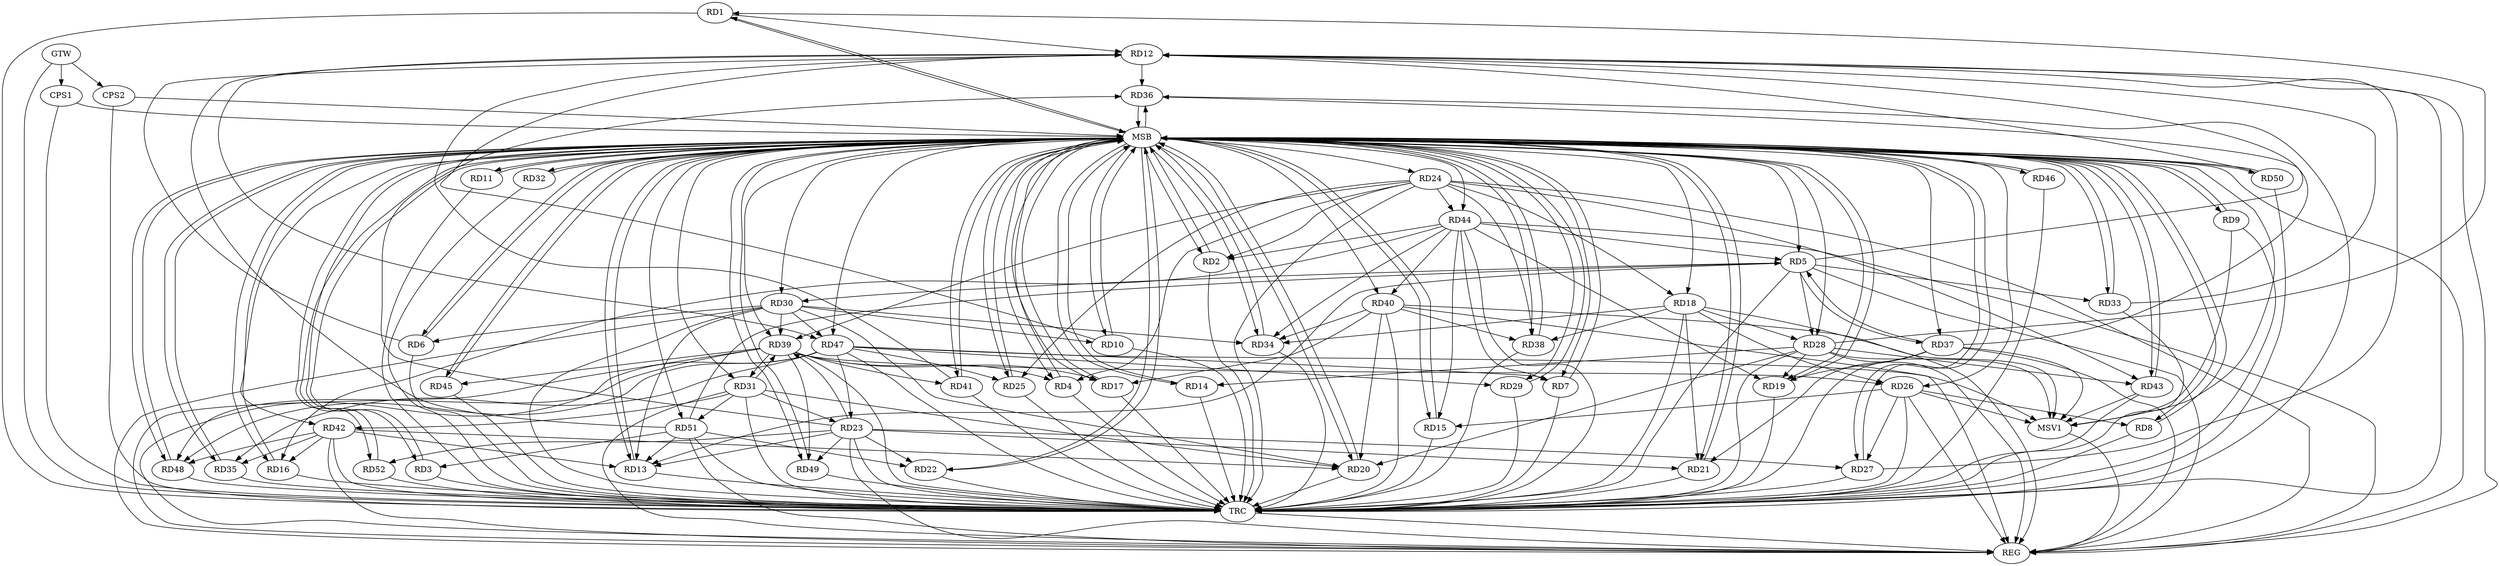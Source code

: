 strict digraph G {
  RD1 [ label="RD1" ];
  RD2 [ label="RD2" ];
  RD3 [ label="RD3" ];
  RD4 [ label="RD4" ];
  RD5 [ label="RD5" ];
  RD6 [ label="RD6" ];
  RD7 [ label="RD7" ];
  RD8 [ label="RD8" ];
  RD9 [ label="RD9" ];
  RD10 [ label="RD10" ];
  RD11 [ label="RD11" ];
  RD12 [ label="RD12" ];
  RD13 [ label="RD13" ];
  RD14 [ label="RD14" ];
  RD15 [ label="RD15" ];
  RD16 [ label="RD16" ];
  RD17 [ label="RD17" ];
  RD18 [ label="RD18" ];
  RD19 [ label="RD19" ];
  RD20 [ label="RD20" ];
  RD21 [ label="RD21" ];
  RD22 [ label="RD22" ];
  RD23 [ label="RD23" ];
  RD24 [ label="RD24" ];
  RD25 [ label="RD25" ];
  RD26 [ label="RD26" ];
  RD27 [ label="RD27" ];
  RD28 [ label="RD28" ];
  RD29 [ label="RD29" ];
  RD30 [ label="RD30" ];
  RD31 [ label="RD31" ];
  RD32 [ label="RD32" ];
  RD33 [ label="RD33" ];
  RD34 [ label="RD34" ];
  RD35 [ label="RD35" ];
  RD36 [ label="RD36" ];
  RD37 [ label="RD37" ];
  RD38 [ label="RD38" ];
  RD39 [ label="RD39" ];
  RD40 [ label="RD40" ];
  RD41 [ label="RD41" ];
  RD42 [ label="RD42" ];
  RD43 [ label="RD43" ];
  RD44 [ label="RD44" ];
  RD45 [ label="RD45" ];
  RD46 [ label="RD46" ];
  RD47 [ label="RD47" ];
  RD48 [ label="RD48" ];
  RD49 [ label="RD49" ];
  RD50 [ label="RD50" ];
  RD51 [ label="RD51" ];
  RD52 [ label="RD52" ];
  CPS1 [ label="CPS1" ];
  CPS2 [ label="CPS2" ];
  GTW [ label="GTW" ];
  REG [ label="REG" ];
  MSB [ label="MSB" ];
  TRC [ label="TRC" ];
  MSV1 [ label="MSV1" ];
  RD28 -> RD1;
  RD24 -> RD2;
  RD44 -> RD2;
  RD51 -> RD3;
  RD24 -> RD4;
  RD39 -> RD4;
  RD5 -> RD13;
  RD5 -> RD28;
  RD5 -> RD30;
  RD5 -> RD33;
  RD5 -> RD37;
  RD37 -> RD5;
  RD44 -> RD5;
  RD51 -> RD5;
  RD30 -> RD6;
  RD44 -> RD7;
  RD47 -> RD7;
  RD26 -> RD8;
  RD30 -> RD10;
  RD12 -> RD36;
  RD12 -> RD47;
  RD23 -> RD13;
  RD30 -> RD13;
  RD42 -> RD13;
  RD51 -> RD13;
  RD28 -> RD14;
  RD26 -> RD15;
  RD44 -> RD15;
  RD42 -> RD16;
  RD44 -> RD16;
  RD39 -> RD17;
  RD40 -> RD17;
  RD18 -> RD21;
  RD24 -> RD18;
  RD18 -> RD26;
  RD18 -> RD28;
  RD18 -> RD34;
  RD18 -> RD38;
  RD28 -> RD19;
  RD37 -> RD19;
  RD44 -> RD19;
  RD28 -> RD20;
  RD30 -> RD20;
  RD31 -> RD20;
  RD40 -> RD20;
  RD42 -> RD20;
  RD23 -> RD21;
  RD37 -> RD21;
  RD23 -> RD22;
  RD51 -> RD22;
  RD23 -> RD27;
  RD31 -> RD23;
  RD23 -> RD36;
  RD23 -> RD39;
  RD47 -> RD23;
  RD23 -> RD49;
  RD23 -> RD52;
  RD24 -> RD25;
  RD24 -> RD38;
  RD24 -> RD39;
  RD24 -> RD43;
  RD24 -> RD44;
  RD47 -> RD25;
  RD26 -> RD27;
  RD39 -> RD26;
  RD28 -> RD43;
  RD47 -> RD29;
  RD30 -> RD34;
  RD30 -> RD39;
  RD30 -> RD47;
  RD31 -> RD39;
  RD39 -> RD31;
  RD31 -> RD42;
  RD31 -> RD51;
  RD40 -> RD34;
  RD44 -> RD34;
  RD42 -> RD35;
  RD47 -> RD35;
  RD37 -> RD36;
  RD40 -> RD38;
  RD39 -> RD41;
  RD39 -> RD45;
  RD39 -> RD48;
  RD39 -> RD49;
  RD44 -> RD40;
  RD42 -> RD48;
  RD47 -> RD48;
  GTW -> CPS1;
  GTW -> CPS2;
  RD5 -> REG;
  RD12 -> REG;
  RD18 -> REG;
  RD23 -> REG;
  RD24 -> REG;
  RD26 -> REG;
  RD28 -> REG;
  RD30 -> REG;
  RD31 -> REG;
  RD37 -> REG;
  RD39 -> REG;
  RD40 -> REG;
  RD42 -> REG;
  RD44 -> REG;
  RD47 -> REG;
  RD51 -> REG;
  RD1 -> MSB;
  MSB -> RD5;
  MSB -> RD9;
  MSB -> RD13;
  MSB -> RD22;
  MSB -> RD28;
  MSB -> RD47;
  MSB -> REG;
  RD2 -> MSB;
  MSB -> RD3;
  MSB -> RD30;
  MSB -> RD51;
  RD3 -> MSB;
  MSB -> RD37;
  MSB -> RD42;
  MSB -> RD48;
  RD4 -> MSB;
  MSB -> RD2;
  MSB -> RD24;
  MSB -> RD29;
  MSB -> RD31;
  MSB -> RD32;
  RD6 -> MSB;
  MSB -> RD50;
  RD7 -> MSB;
  MSB -> RD8;
  MSB -> RD43;
  MSB -> RD45;
  MSB -> RD46;
  RD8 -> MSB;
  RD9 -> MSB;
  MSB -> RD26;
  MSB -> RD49;
  RD10 -> MSB;
  MSB -> RD14;
  RD11 -> MSB;
  MSB -> RD15;
  MSB -> RD34;
  MSB -> RD35;
  MSB -> RD44;
  RD13 -> MSB;
  MSB -> RD33;
  RD14 -> MSB;
  MSB -> RD4;
  MSB -> RD16;
  RD15 -> MSB;
  RD16 -> MSB;
  RD17 -> MSB;
  MSB -> RD36;
  MSB -> RD39;
  RD19 -> MSB;
  MSB -> RD11;
  MSB -> RD17;
  MSB -> RD21;
  RD20 -> MSB;
  MSB -> RD25;
  RD21 -> MSB;
  RD22 -> MSB;
  RD25 -> MSB;
  MSB -> RD18;
  RD27 -> MSB;
  MSB -> RD40;
  RD29 -> MSB;
  MSB -> RD6;
  MSB -> RD20;
  MSB -> RD38;
  RD32 -> MSB;
  RD33 -> MSB;
  MSB -> RD10;
  MSB -> RD19;
  MSB -> RD27;
  RD34 -> MSB;
  MSB -> RD41;
  MSB -> RD52;
  RD35 -> MSB;
  RD36 -> MSB;
  RD38 -> MSB;
  MSB -> RD7;
  RD41 -> MSB;
  RD43 -> MSB;
  RD45 -> MSB;
  RD46 -> MSB;
  MSB -> RD1;
  RD48 -> MSB;
  RD49 -> MSB;
  RD50 -> MSB;
  RD52 -> MSB;
  CPS1 -> MSB;
  CPS2 -> MSB;
  RD1 -> TRC;
  RD2 -> TRC;
  RD3 -> TRC;
  RD4 -> TRC;
  RD5 -> TRC;
  RD6 -> TRC;
  RD7 -> TRC;
  RD8 -> TRC;
  RD9 -> TRC;
  RD10 -> TRC;
  RD11 -> TRC;
  RD12 -> TRC;
  RD13 -> TRC;
  RD14 -> TRC;
  RD15 -> TRC;
  RD16 -> TRC;
  RD17 -> TRC;
  RD18 -> TRC;
  RD19 -> TRC;
  RD20 -> TRC;
  RD21 -> TRC;
  RD22 -> TRC;
  RD23 -> TRC;
  RD24 -> TRC;
  RD25 -> TRC;
  RD26 -> TRC;
  RD27 -> TRC;
  RD28 -> TRC;
  RD29 -> TRC;
  RD30 -> TRC;
  RD31 -> TRC;
  RD32 -> TRC;
  RD33 -> TRC;
  RD34 -> TRC;
  RD35 -> TRC;
  RD36 -> TRC;
  RD37 -> TRC;
  RD38 -> TRC;
  RD39 -> TRC;
  RD40 -> TRC;
  RD41 -> TRC;
  RD42 -> TRC;
  RD43 -> TRC;
  RD44 -> TRC;
  RD45 -> TRC;
  RD46 -> TRC;
  RD47 -> TRC;
  RD48 -> TRC;
  RD49 -> TRC;
  RD50 -> TRC;
  RD51 -> TRC;
  RD52 -> TRC;
  CPS1 -> TRC;
  CPS2 -> TRC;
  GTW -> TRC;
  TRC -> REG;
  RD27 -> RD12;
  RD33 -> RD12;
  RD41 -> RD12;
  RD6 -> RD12;
  RD5 -> RD12;
  RD50 -> RD12;
  RD51 -> RD12;
  RD10 -> RD12;
  RD1 -> RD12;
  RD26 -> MSV1;
  RD28 -> MSV1;
  RD37 -> MSV1;
  RD40 -> MSV1;
  RD47 -> MSV1;
  MSB -> MSV1;
  RD43 -> MSV1;
  RD9 -> MSV1;
  MSV1 -> REG;
}
